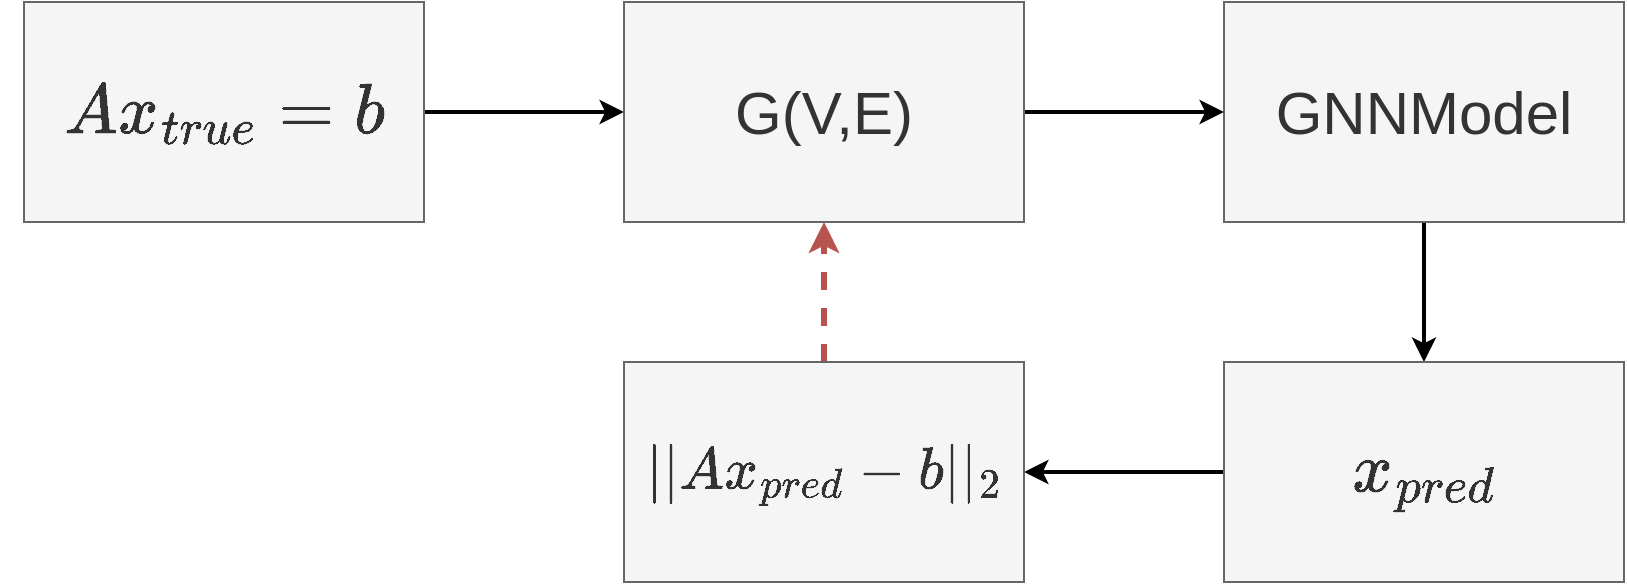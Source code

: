 <mxfile version="24.7.17">
  <diagram name="Page-1" id="KYmkSbGLZEnFrmZRzlHI">
    <mxGraphModel dx="2147" dy="935" grid="1" gridSize="10" guides="1" tooltips="1" connect="1" arrows="1" fold="1" page="1" pageScale="1" pageWidth="1100" pageHeight="850" math="1" shadow="0">
      <root>
        <mxCell id="0" />
        <mxCell id="1" parent="0" />
        <mxCell id="GXfllngR6K3mE_JyNZRc-7" style="edgeStyle=orthogonalEdgeStyle;rounded=0;orthogonalLoop=1;jettySize=auto;html=1;exitX=1;exitY=0.5;exitDx=0;exitDy=0;entryX=0;entryY=0.5;entryDx=0;entryDy=0;strokeWidth=2;" edge="1" parent="1" source="GXfllngR6K3mE_JyNZRc-1" target="GXfllngR6K3mE_JyNZRc-6">
          <mxGeometry relative="1" as="geometry" />
        </mxCell>
        <mxCell id="GXfllngR6K3mE_JyNZRc-1" value="$$Ax_{true}=b$$" style="rounded=0;whiteSpace=wrap;html=1;fillColor=#f5f5f5;strokeColor=#666666;fontSize=30;fontColor=#333333;" vertex="1" parent="1">
          <mxGeometry x="50" y="220" width="200" height="110" as="geometry" />
        </mxCell>
        <mxCell id="GXfllngR6K3mE_JyNZRc-9" style="edgeStyle=orthogonalEdgeStyle;rounded=0;orthogonalLoop=1;jettySize=auto;html=1;entryX=0.5;entryY=0;entryDx=0;entryDy=0;strokeWidth=2;" edge="1" parent="1" source="GXfllngR6K3mE_JyNZRc-2" target="GXfllngR6K3mE_JyNZRc-3">
          <mxGeometry relative="1" as="geometry" />
        </mxCell>
        <mxCell id="GXfllngR6K3mE_JyNZRc-2" value="GNNModel" style="rounded=0;whiteSpace=wrap;html=1;fillColor=#f5f5f5;strokeColor=#666666;fontSize=30;fontColor=#333333;" vertex="1" parent="1">
          <mxGeometry x="650" y="220" width="200" height="110" as="geometry" />
        </mxCell>
        <mxCell id="GXfllngR6K3mE_JyNZRc-11" style="edgeStyle=orthogonalEdgeStyle;rounded=0;orthogonalLoop=1;jettySize=auto;html=1;exitX=0;exitY=0.5;exitDx=0;exitDy=0;strokeWidth=2;" edge="1" parent="1" source="GXfllngR6K3mE_JyNZRc-3" target="GXfllngR6K3mE_JyNZRc-10">
          <mxGeometry relative="1" as="geometry" />
        </mxCell>
        <mxCell id="GXfllngR6K3mE_JyNZRc-3" value="$$x_{pred}$$" style="rounded=0;whiteSpace=wrap;html=1;fillColor=#f5f5f5;strokeColor=#666666;fontSize=30;fontColor=#333333;" vertex="1" parent="1">
          <mxGeometry x="650" y="400" width="200" height="110" as="geometry" />
        </mxCell>
        <mxCell id="GXfllngR6K3mE_JyNZRc-8" style="edgeStyle=orthogonalEdgeStyle;rounded=0;orthogonalLoop=1;jettySize=auto;html=1;exitX=1;exitY=0.5;exitDx=0;exitDy=0;strokeWidth=2;" edge="1" parent="1" source="GXfllngR6K3mE_JyNZRc-6" target="GXfllngR6K3mE_JyNZRc-2">
          <mxGeometry relative="1" as="geometry" />
        </mxCell>
        <mxCell id="GXfllngR6K3mE_JyNZRc-6" value="G(V,E)" style="rounded=0;whiteSpace=wrap;html=1;fillColor=#f5f5f5;strokeColor=#666666;fontSize=30;fontColor=#333333;" vertex="1" parent="1">
          <mxGeometry x="350" y="220" width="200" height="110" as="geometry" />
        </mxCell>
        <mxCell id="GXfllngR6K3mE_JyNZRc-12" style="edgeStyle=orthogonalEdgeStyle;rounded=0;orthogonalLoop=1;jettySize=auto;html=1;exitX=0.5;exitY=0;exitDx=0;exitDy=0;entryX=0.5;entryY=1;entryDx=0;entryDy=0;strokeWidth=3;dashed=1;fillColor=#f8cecc;strokeColor=#b85450;" edge="1" parent="1" source="GXfllngR6K3mE_JyNZRc-10" target="GXfllngR6K3mE_JyNZRc-6">
          <mxGeometry relative="1" as="geometry" />
        </mxCell>
        <mxCell id="GXfllngR6K3mE_JyNZRc-10" value="$$||Ax_{pred}-b||_2$$" style="rounded=0;whiteSpace=wrap;html=1;fillColor=#f5f5f5;strokeColor=#666666;fontSize=25;fontColor=#333333;" vertex="1" parent="1">
          <mxGeometry x="350" y="400" width="200" height="110" as="geometry" />
        </mxCell>
      </root>
    </mxGraphModel>
  </diagram>
</mxfile>
